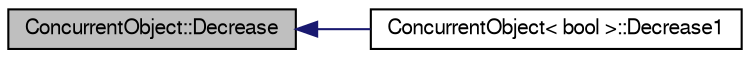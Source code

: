 digraph G
{
  edge [fontname="FreeSans",fontsize="10",labelfontname="FreeSans",labelfontsize="10"];
  node [fontname="FreeSans",fontsize="10",shape=record];
  rankdir=LR;
  Node1 [label="ConcurrentObject::Decrease",height=0.2,width=0.4,color="black", fillcolor="grey75", style="filled" fontcolor="black"];
  Node1 -> Node2 [dir=back,color="midnightblue",fontsize="10",style="solid"];
  Node2 [label="ConcurrentObject\< bool \>::Decrease1",height=0.2,width=0.4,color="black", fillcolor="white", style="filled",URL="$class_concurrent_object.html#aa6a8a9a9d741aa97232eb600bbf84a6b"];
}
